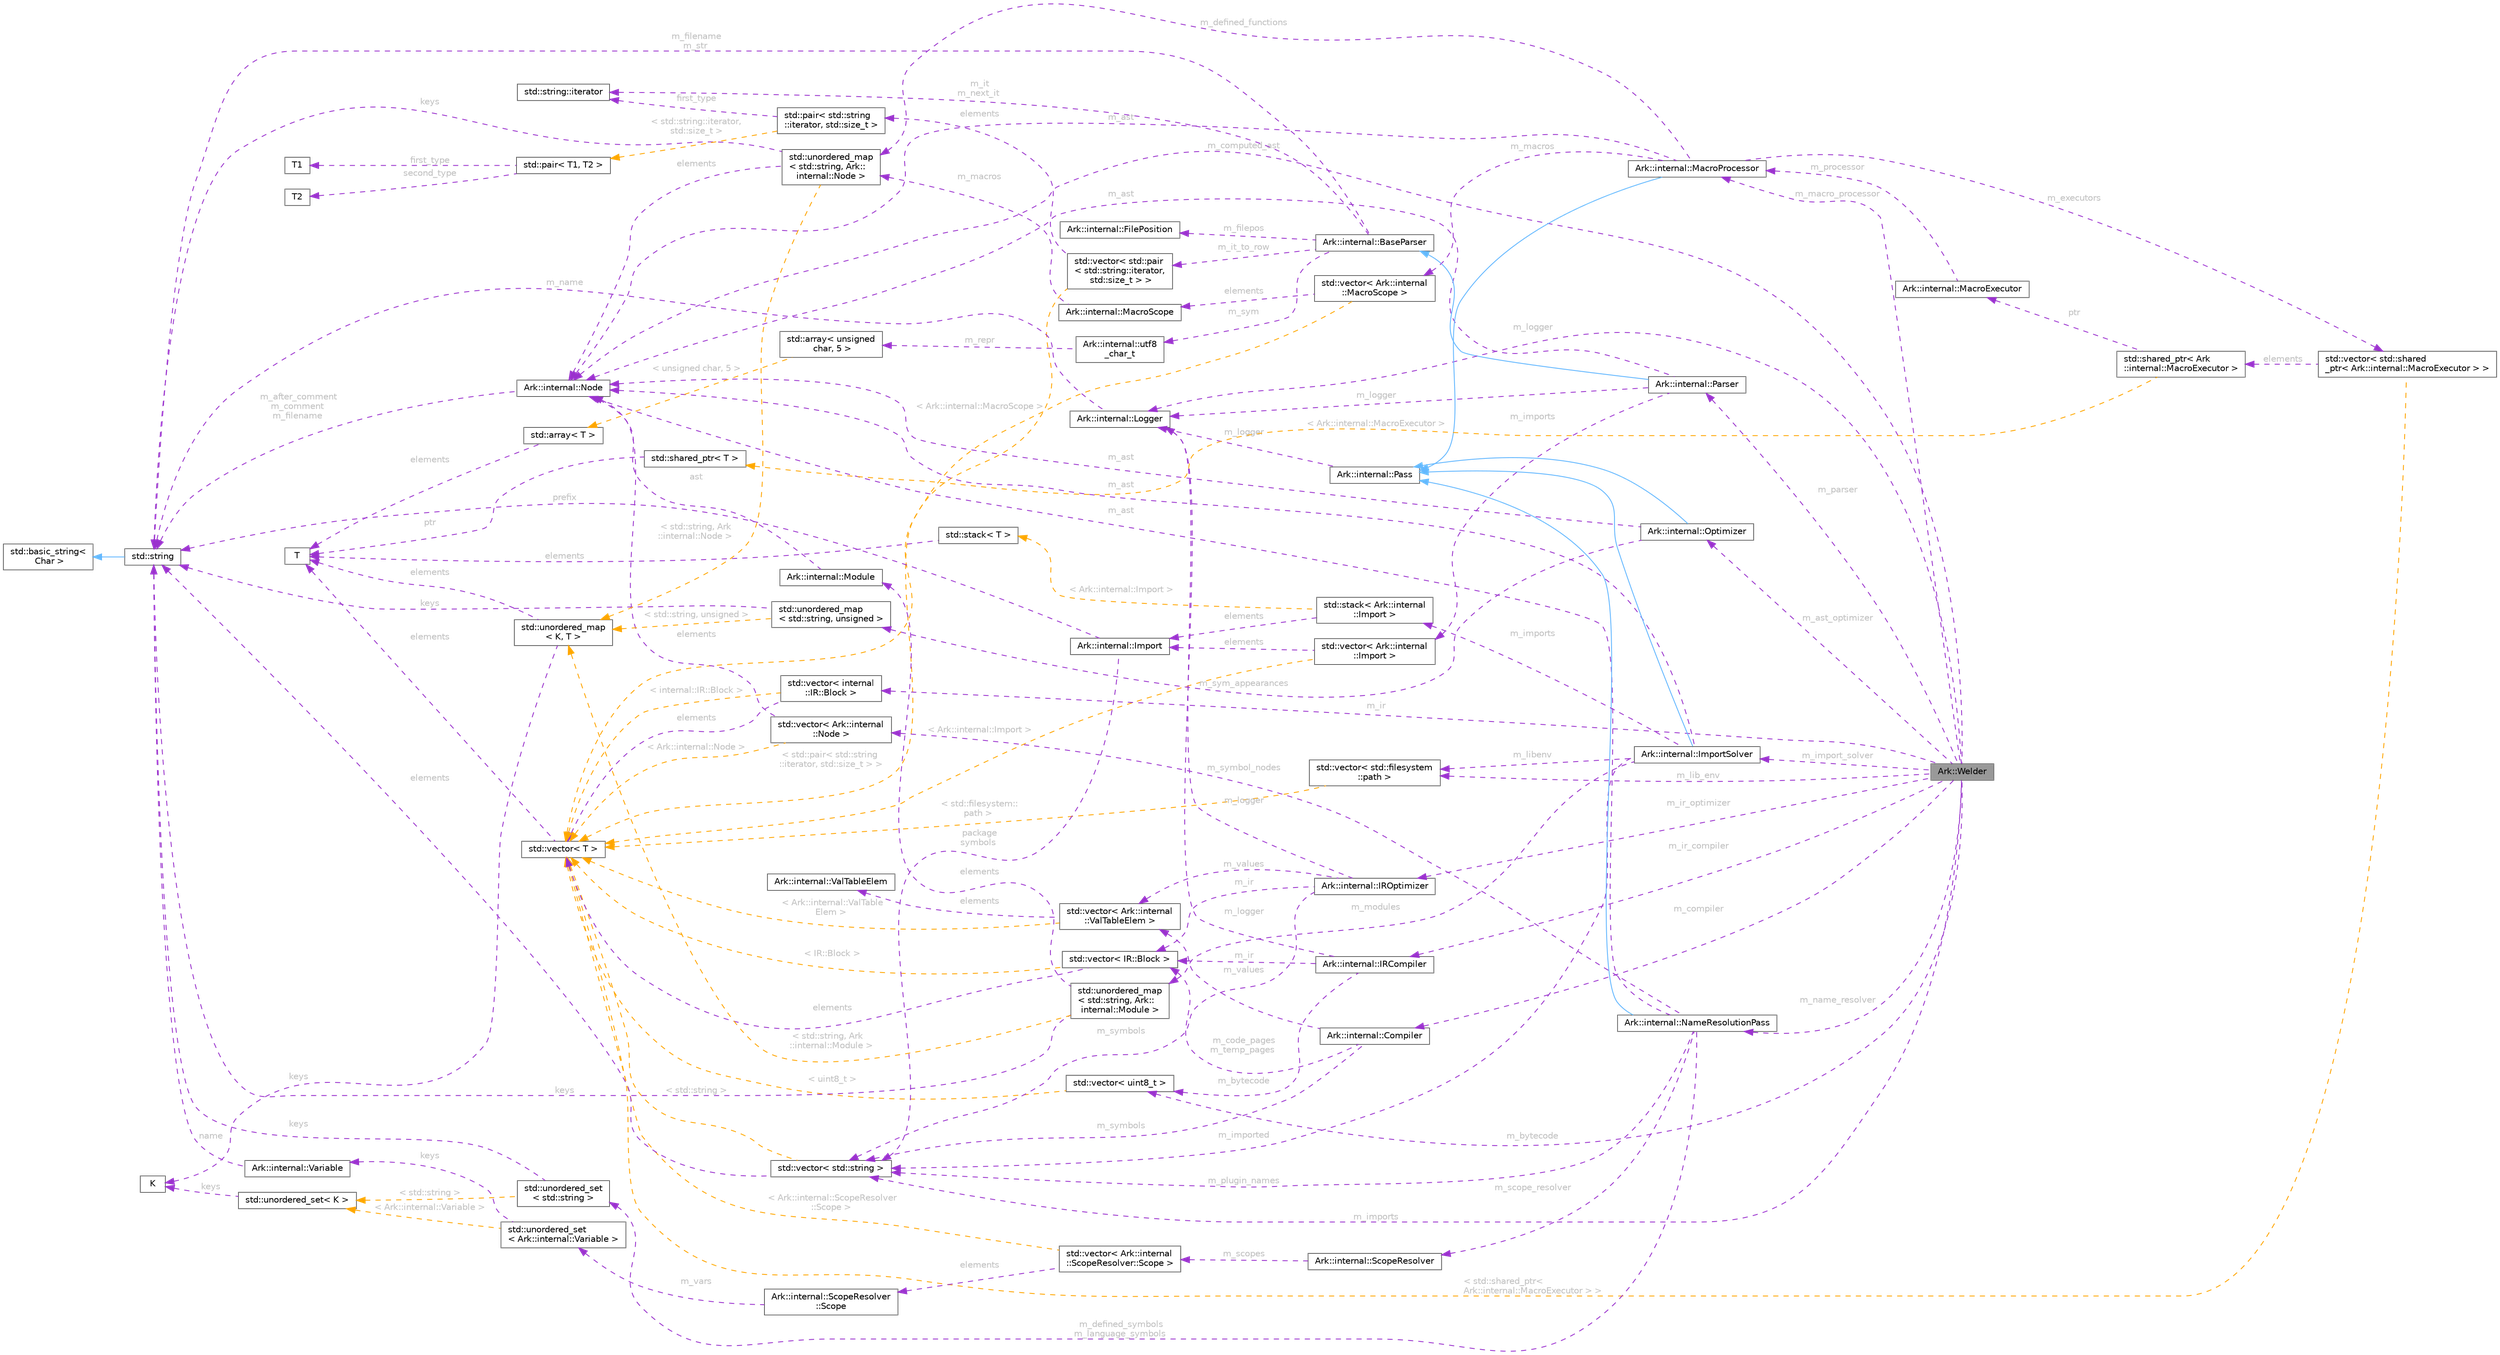 digraph "Ark::Welder"
{
 // INTERACTIVE_SVG=YES
 // LATEX_PDF_SIZE
  bgcolor="transparent";
  edge [fontname=Helvetica,fontsize=10,labelfontname=Helvetica,labelfontsize=10];
  node [fontname=Helvetica,fontsize=10,shape=box,height=0.2,width=0.4];
  rankdir="LR";
  Node1 [id="Node000001",label="Ark::Welder",height=0.2,width=0.4,color="gray40", fillcolor="grey60", style="filled", fontcolor="black",tooltip="The welder joins all the compiler passes."];
  Node2 -> Node1 [id="edge1_Node000001_Node000002",dir="back",color="darkorchid3",style="dashed",tooltip=" ",label=" m_lib_env",fontcolor="grey" ];
  Node2 [id="Node000002",label="std::vector\< std::filesystem\l::path \>",height=0.2,width=0.4,color="gray40", fillcolor="white", style="filled",tooltip=" "];
  Node3 -> Node2 [id="edge2_Node000002_Node000003",dir="back",color="orange",style="dashed",tooltip=" ",label=" \< std::filesystem::\lpath \>",fontcolor="grey" ];
  Node3 [id="Node000003",label="std::vector\< T \>",height=0.2,width=0.4,color="gray40", fillcolor="white", style="filled",tooltip=" "];
  Node4 -> Node3 [id="edge3_Node000003_Node000004",dir="back",color="darkorchid3",style="dashed",tooltip=" ",label=" elements",fontcolor="grey" ];
  Node4 [id="Node000004",label="T",height=0.2,width=0.4,color="gray40", fillcolor="white", style="filled",tooltip=" "];
  Node5 -> Node1 [id="edge4_Node000001_Node000005",dir="back",color="darkorchid3",style="dashed",tooltip=" ",label=" m_imports",fontcolor="grey" ];
  Node5 [id="Node000005",label="std::vector\< std::string \>",height=0.2,width=0.4,color="gray40", fillcolor="white", style="filled",tooltip=" "];
  Node6 -> Node5 [id="edge5_Node000005_Node000006",dir="back",color="darkorchid3",style="dashed",tooltip=" ",label=" elements",fontcolor="grey" ];
  Node6 [id="Node000006",label="std::string",height=0.2,width=0.4,color="gray40", fillcolor="white", style="filled",tooltip=" "];
  Node7 -> Node6 [id="edge6_Node000006_Node000007",dir="back",color="steelblue1",style="solid",tooltip=" "];
  Node7 [id="Node000007",label="std::basic_string\<\l Char \>",height=0.2,width=0.4,color="gray40", fillcolor="white", style="filled",tooltip=" "];
  Node3 -> Node5 [id="edge7_Node000005_Node000003",dir="back",color="orange",style="dashed",tooltip=" ",label=" \< std::string \>",fontcolor="grey" ];
  Node8 -> Node1 [id="edge8_Node000001_Node000008",dir="back",color="darkorchid3",style="dashed",tooltip=" ",label=" m_ir",fontcolor="grey" ];
  Node8 [id="Node000008",label="std::vector\< internal\l::IR::Block \>",height=0.2,width=0.4,color="gray40", fillcolor="white", style="filled",tooltip=" "];
  Node3 -> Node8 [id="edge9_Node000008_Node000003",dir="back",color="darkorchid3",style="dashed",tooltip=" ",label=" elements",fontcolor="grey" ];
  Node3 -> Node8 [id="edge10_Node000008_Node000003",dir="back",color="orange",style="dashed",tooltip=" ",label=" \< internal::IR::Block \>",fontcolor="grey" ];
  Node9 -> Node1 [id="edge11_Node000001_Node000009",dir="back",color="darkorchid3",style="dashed",tooltip=" ",label=" m_bytecode",fontcolor="grey" ];
  Node9 [id="Node000009",label="std::vector\< uint8_t \>",height=0.2,width=0.4,color="gray40", fillcolor="white", style="filled",tooltip=" "];
  Node3 -> Node9 [id="edge12_Node000009_Node000003",dir="back",color="orange",style="dashed",tooltip=" ",label=" \< uint8_t \>",fontcolor="grey" ];
  Node10 -> Node1 [id="edge13_Node000001_Node000010",dir="back",color="darkorchid3",style="dashed",tooltip=" ",label=" m_computed_ast",fontcolor="grey" ];
  Node10 [id="Node000010",label="Ark::internal::Node",height=0.2,width=0.4,color="gray40", fillcolor="white", style="filled",URL="$dc/d9e/classArk_1_1internal_1_1Node.html",tooltip="A node of an Abstract Syntax Tree for ArkScript."];
  Node6 -> Node10 [id="edge14_Node000010_Node000006",dir="back",color="darkorchid3",style="dashed",tooltip=" ",label=" m_after_comment\nm_comment\nm_filename",fontcolor="grey" ];
  Node11 -> Node1 [id="edge15_Node000001_Node000011",dir="back",color="darkorchid3",style="dashed",tooltip=" ",label=" m_parser",fontcolor="grey" ];
  Node11 [id="Node000011",label="Ark::internal::Parser",height=0.2,width=0.4,color="gray40", fillcolor="white", style="filled",URL="$d9/d0c/classArk_1_1internal_1_1Parser.html",tooltip=" "];
  Node12 -> Node11 [id="edge16_Node000011_Node000012",dir="back",color="steelblue1",style="solid",tooltip=" "];
  Node12 [id="Node000012",label="Ark::internal::BaseParser",height=0.2,width=0.4,color="gray40", fillcolor="white", style="filled",URL="$d8/d00/classArk_1_1internal_1_1BaseParser.html",tooltip=" "];
  Node6 -> Node12 [id="edge17_Node000012_Node000006",dir="back",color="darkorchid3",style="dashed",tooltip=" ",label=" m_filename\nm_str",fontcolor="grey" ];
  Node13 -> Node12 [id="edge18_Node000012_Node000013",dir="back",color="darkorchid3",style="dashed",tooltip=" ",label=" m_it_to_row",fontcolor="grey" ];
  Node13 [id="Node000013",label="std::vector\< std::pair\l\< std::string::iterator,\l std::size_t \> \>",height=0.2,width=0.4,color="gray40", fillcolor="white", style="filled",tooltip=" "];
  Node14 -> Node13 [id="edge19_Node000013_Node000014",dir="back",color="darkorchid3",style="dashed",tooltip=" ",label=" elements",fontcolor="grey" ];
  Node14 [id="Node000014",label="std::pair\< std::string\l::iterator, std::size_t \>",height=0.2,width=0.4,color="gray40", fillcolor="white", style="filled",tooltip=" "];
  Node15 -> Node14 [id="edge20_Node000014_Node000015",dir="back",color="darkorchid3",style="dashed",tooltip=" ",label=" first_type",fontcolor="grey" ];
  Node15 [id="Node000015",label="std::string::iterator",height=0.2,width=0.4,color="gray40", fillcolor="white", style="filled",tooltip=" "];
  Node16 -> Node14 [id="edge21_Node000014_Node000016",dir="back",color="orange",style="dashed",tooltip=" ",label=" \< std::string::iterator,\l std::size_t \>",fontcolor="grey" ];
  Node16 [id="Node000016",label="std::pair\< T1, T2 \>",height=0.2,width=0.4,color="gray40", fillcolor="white", style="filled",tooltip=" "];
  Node17 -> Node16 [id="edge22_Node000016_Node000017",dir="back",color="darkorchid3",style="dashed",tooltip=" ",label=" first_type",fontcolor="grey" ];
  Node17 [id="Node000017",label="T1",height=0.2,width=0.4,color="gray40", fillcolor="white", style="filled",tooltip=" "];
  Node18 -> Node16 [id="edge23_Node000016_Node000018",dir="back",color="darkorchid3",style="dashed",tooltip=" ",label=" second_type",fontcolor="grey" ];
  Node18 [id="Node000018",label="T2",height=0.2,width=0.4,color="gray40", fillcolor="white", style="filled",tooltip=" "];
  Node3 -> Node13 [id="edge24_Node000013_Node000003",dir="back",color="orange",style="dashed",tooltip=" ",label=" \< std::pair\< std::string\l::iterator, std::size_t \> \>",fontcolor="grey" ];
  Node15 -> Node12 [id="edge25_Node000012_Node000015",dir="back",color="darkorchid3",style="dashed",tooltip=" ",label=" m_it\nm_next_it",fontcolor="grey" ];
  Node19 -> Node12 [id="edge26_Node000012_Node000019",dir="back",color="darkorchid3",style="dashed",tooltip=" ",label=" m_sym",fontcolor="grey" ];
  Node19 [id="Node000019",label="Ark::internal::utf8\l_char_t",height=0.2,width=0.4,color="gray40", fillcolor="white", style="filled",URL="$df/d83/classArk_1_1internal_1_1utf8__char__t.html",tooltip=" "];
  Node20 -> Node19 [id="edge27_Node000019_Node000020",dir="back",color="darkorchid3",style="dashed",tooltip=" ",label=" m_repr",fontcolor="grey" ];
  Node20 [id="Node000020",label="std::array\< unsigned\l char, 5 \>",height=0.2,width=0.4,color="gray40", fillcolor="white", style="filled",tooltip=" "];
  Node21 -> Node20 [id="edge28_Node000020_Node000021",dir="back",color="orange",style="dashed",tooltip=" ",label=" \< unsigned char, 5 \>",fontcolor="grey" ];
  Node21 [id="Node000021",label="std::array\< T \>",height=0.2,width=0.4,color="gray40", fillcolor="white", style="filled",tooltip=" "];
  Node4 -> Node21 [id="edge29_Node000021_Node000004",dir="back",color="darkorchid3",style="dashed",tooltip=" ",label=" elements",fontcolor="grey" ];
  Node22 -> Node12 [id="edge30_Node000012_Node000022",dir="back",color="darkorchid3",style="dashed",tooltip=" ",label=" m_filepos",fontcolor="grey" ];
  Node22 [id="Node000022",label="Ark::internal::FilePosition",height=0.2,width=0.4,color="gray40", fillcolor="white", style="filled",URL="$dd/d0e/structArk_1_1internal_1_1FilePosition.html",tooltip="Describe a position in a given file ; handled by the BaseParser."];
  Node23 -> Node11 [id="edge31_Node000011_Node000023",dir="back",color="darkorchid3",style="dashed",tooltip=" ",label=" m_logger",fontcolor="grey" ];
  Node23 [id="Node000023",label="Ark::internal::Logger",height=0.2,width=0.4,color="gray40", fillcolor="white", style="filled",URL="$d6/d2f/classArk_1_1internal_1_1Logger.html",tooltip=" "];
  Node6 -> Node23 [id="edge32_Node000023_Node000006",dir="back",color="darkorchid3",style="dashed",tooltip=" ",label=" m_name",fontcolor="grey" ];
  Node10 -> Node11 [id="edge33_Node000011_Node000010",dir="back",color="darkorchid3",style="dashed",tooltip=" ",label=" m_ast",fontcolor="grey" ];
  Node24 -> Node11 [id="edge34_Node000011_Node000024",dir="back",color="darkorchid3",style="dashed",tooltip=" ",label=" m_imports",fontcolor="grey" ];
  Node24 [id="Node000024",label="std::vector\< Ark::internal\l::Import \>",height=0.2,width=0.4,color="gray40", fillcolor="white", style="filled",tooltip=" "];
  Node25 -> Node24 [id="edge35_Node000024_Node000025",dir="back",color="darkorchid3",style="dashed",tooltip=" ",label=" elements",fontcolor="grey" ];
  Node25 [id="Node000025",label="Ark::internal::Import",height=0.2,width=0.4,color="gray40", fillcolor="white", style="filled",URL="$da/d03/structArk_1_1internal_1_1Import.html",tooltip=" "];
  Node6 -> Node25 [id="edge36_Node000025_Node000006",dir="back",color="darkorchid3",style="dashed",tooltip=" ",label=" prefix",fontcolor="grey" ];
  Node5 -> Node25 [id="edge37_Node000025_Node000005",dir="back",color="darkorchid3",style="dashed",tooltip=" ",label=" package\nsymbols",fontcolor="grey" ];
  Node3 -> Node24 [id="edge38_Node000024_Node000003",dir="back",color="orange",style="dashed",tooltip=" ",label=" \< Ark::internal::Import \>",fontcolor="grey" ];
  Node26 -> Node1 [id="edge39_Node000001_Node000026",dir="back",color="darkorchid3",style="dashed",tooltip=" ",label=" m_import_solver",fontcolor="grey" ];
  Node26 [id="Node000026",label="Ark::internal::ImportSolver",height=0.2,width=0.4,color="gray40", fillcolor="white", style="filled",URL="$d2/d90/classArk_1_1internal_1_1ImportSolver.html",tooltip=" "];
  Node27 -> Node26 [id="edge40_Node000026_Node000027",dir="back",color="steelblue1",style="solid",tooltip=" "];
  Node27 [id="Node000027",label="Ark::internal::Pass",height=0.2,width=0.4,color="gray40", fillcolor="white", style="filled",URL="$da/d7b/classArk_1_1internal_1_1Pass.html",tooltip="An interface to describe compiler passes."];
  Node23 -> Node27 [id="edge41_Node000027_Node000023",dir="back",color="darkorchid3",style="dashed",tooltip=" ",label=" m_logger",fontcolor="grey" ];
  Node2 -> Node26 [id="edge42_Node000026_Node000002",dir="back",color="darkorchid3",style="dashed",tooltip=" ",label=" m_libenv",fontcolor="grey" ];
  Node10 -> Node26 [id="edge43_Node000026_Node000010",dir="back",color="darkorchid3",style="dashed",tooltip=" ",label=" m_ast",fontcolor="grey" ];
  Node28 -> Node26 [id="edge44_Node000026_Node000028",dir="back",color="darkorchid3",style="dashed",tooltip=" ",label=" m_imports",fontcolor="grey" ];
  Node28 [id="Node000028",label="std::stack\< Ark::internal\l::Import \>",height=0.2,width=0.4,color="gray40", fillcolor="white", style="filled",tooltip=" "];
  Node25 -> Node28 [id="edge45_Node000028_Node000025",dir="back",color="darkorchid3",style="dashed",tooltip=" ",label=" elements",fontcolor="grey" ];
  Node29 -> Node28 [id="edge46_Node000028_Node000029",dir="back",color="orange",style="dashed",tooltip=" ",label=" \< Ark::internal::Import \>",fontcolor="grey" ];
  Node29 [id="Node000029",label="std::stack\< T \>",height=0.2,width=0.4,color="gray40", fillcolor="white", style="filled",tooltip=" "];
  Node4 -> Node29 [id="edge47_Node000029_Node000004",dir="back",color="darkorchid3",style="dashed",tooltip=" ",label=" elements",fontcolor="grey" ];
  Node30 -> Node26 [id="edge48_Node000026_Node000030",dir="back",color="darkorchid3",style="dashed",tooltip=" ",label=" m_modules",fontcolor="grey" ];
  Node30 [id="Node000030",label="std::unordered_map\l\< std::string, Ark::\linternal::Module \>",height=0.2,width=0.4,color="gray40", fillcolor="white", style="filled",tooltip=" "];
  Node6 -> Node30 [id="edge49_Node000030_Node000006",dir="back",color="darkorchid3",style="dashed",tooltip=" ",label=" keys",fontcolor="grey" ];
  Node31 -> Node30 [id="edge50_Node000030_Node000031",dir="back",color="darkorchid3",style="dashed",tooltip=" ",label=" elements",fontcolor="grey" ];
  Node31 [id="Node000031",label="Ark::internal::Module",height=0.2,width=0.4,color="gray40", fillcolor="white", style="filled",URL="$d6/d3c/structArk_1_1internal_1_1Module.html",tooltip=" "];
  Node10 -> Node31 [id="edge51_Node000031_Node000010",dir="back",color="darkorchid3",style="dashed",tooltip=" ",label=" ast",fontcolor="grey" ];
  Node32 -> Node30 [id="edge52_Node000030_Node000032",dir="back",color="orange",style="dashed",tooltip=" ",label=" \< std::string, Ark\l::internal::Module \>",fontcolor="grey" ];
  Node32 [id="Node000032",label="std::unordered_map\l\< K, T \>",height=0.2,width=0.4,color="gray40", fillcolor="white", style="filled",tooltip=" "];
  Node33 -> Node32 [id="edge53_Node000032_Node000033",dir="back",color="darkorchid3",style="dashed",tooltip=" ",label=" keys",fontcolor="grey" ];
  Node33 [id="Node000033",label="K",height=0.2,width=0.4,color="gray40", fillcolor="white", style="filled",tooltip=" "];
  Node4 -> Node32 [id="edge54_Node000032_Node000004",dir="back",color="darkorchid3",style="dashed",tooltip=" ",label=" elements",fontcolor="grey" ];
  Node5 -> Node26 [id="edge55_Node000026_Node000005",dir="back",color="darkorchid3",style="dashed",tooltip=" ",label=" m_imported",fontcolor="grey" ];
  Node34 -> Node1 [id="edge56_Node000001_Node000034",dir="back",color="darkorchid3",style="dashed",tooltip=" ",label=" m_macro_processor",fontcolor="grey" ];
  Node34 [id="Node000034",label="Ark::internal::MacroProcessor",height=0.2,width=0.4,color="gray40", fillcolor="white", style="filled",URL="$d5/db5/classArk_1_1internal_1_1MacroProcessor.html",tooltip="The class handling the macros definitions and calls, given an AST."];
  Node27 -> Node34 [id="edge57_Node000034_Node000027",dir="back",color="steelblue1",style="solid",tooltip=" "];
  Node10 -> Node34 [id="edge58_Node000034_Node000010",dir="back",color="darkorchid3",style="dashed",tooltip=" ",label=" m_ast",fontcolor="grey" ];
  Node35 -> Node34 [id="edge59_Node000034_Node000035",dir="back",color="darkorchid3",style="dashed",tooltip=" ",label=" m_macros",fontcolor="grey" ];
  Node35 [id="Node000035",label="std::vector\< Ark::internal\l::MacroScope \>",height=0.2,width=0.4,color="gray40", fillcolor="white", style="filled",tooltip=" "];
  Node36 -> Node35 [id="edge60_Node000035_Node000036",dir="back",color="darkorchid3",style="dashed",tooltip=" ",label=" elements",fontcolor="grey" ];
  Node36 [id="Node000036",label="Ark::internal::MacroScope",height=0.2,width=0.4,color="gray40", fillcolor="white", style="filled",URL="$d6/d42/classArk_1_1internal_1_1MacroScope.html",tooltip=" "];
  Node37 -> Node36 [id="edge61_Node000036_Node000037",dir="back",color="darkorchid3",style="dashed",tooltip=" ",label=" m_macros",fontcolor="grey" ];
  Node37 [id="Node000037",label="std::unordered_map\l\< std::string, Ark::\linternal::Node \>",height=0.2,width=0.4,color="gray40", fillcolor="white", style="filled",tooltip=" "];
  Node6 -> Node37 [id="edge62_Node000037_Node000006",dir="back",color="darkorchid3",style="dashed",tooltip=" ",label=" keys",fontcolor="grey" ];
  Node10 -> Node37 [id="edge63_Node000037_Node000010",dir="back",color="darkorchid3",style="dashed",tooltip=" ",label=" elements",fontcolor="grey" ];
  Node32 -> Node37 [id="edge64_Node000037_Node000032",dir="back",color="orange",style="dashed",tooltip=" ",label=" \< std::string, Ark\l::internal::Node \>",fontcolor="grey" ];
  Node3 -> Node35 [id="edge65_Node000035_Node000003",dir="back",color="orange",style="dashed",tooltip=" ",label=" \< Ark::internal::MacroScope \>",fontcolor="grey" ];
  Node38 -> Node34 [id="edge66_Node000034_Node000038",dir="back",color="darkorchid3",style="dashed",tooltip=" ",label=" m_executors",fontcolor="grey" ];
  Node38 [id="Node000038",label="std::vector\< std::shared\l_ptr\< Ark::internal::MacroExecutor \> \>",height=0.2,width=0.4,color="gray40", fillcolor="white", style="filled",tooltip=" "];
  Node39 -> Node38 [id="edge67_Node000038_Node000039",dir="back",color="darkorchid3",style="dashed",tooltip=" ",label=" elements",fontcolor="grey" ];
  Node39 [id="Node000039",label="std::shared_ptr\< Ark\l::internal::MacroExecutor \>",height=0.2,width=0.4,color="gray40", fillcolor="white", style="filled",tooltip=" "];
  Node40 -> Node39 [id="edge68_Node000039_Node000040",dir="back",color="darkorchid3",style="dashed",tooltip=" ",label=" ptr",fontcolor="grey" ];
  Node40 [id="Node000040",label="Ark::internal::MacroExecutor",height=0.2,width=0.4,color="gray40", fillcolor="white", style="filled",URL="$d5/d8f/classArk_1_1internal_1_1MacroExecutor.html",tooltip="A class that applies macros in a Node."];
  Node34 -> Node40 [id="edge69_Node000040_Node000034",dir="back",color="darkorchid3",style="dashed",tooltip=" ",label=" m_processor",fontcolor="grey" ];
  Node41 -> Node39 [id="edge70_Node000039_Node000041",dir="back",color="orange",style="dashed",tooltip=" ",label=" \< Ark::internal::MacroExecutor \>",fontcolor="grey" ];
  Node41 [id="Node000041",label="std::shared_ptr\< T \>",height=0.2,width=0.4,color="gray40", fillcolor="white", style="filled",tooltip=" "];
  Node4 -> Node41 [id="edge71_Node000041_Node000004",dir="back",color="darkorchid3",style="dashed",tooltip=" ",label=" ptr",fontcolor="grey" ];
  Node3 -> Node38 [id="edge72_Node000038_Node000003",dir="back",color="orange",style="dashed",tooltip=" ",label=" \< std::shared_ptr\<\l Ark::internal::MacroExecutor \> \>",fontcolor="grey" ];
  Node37 -> Node34 [id="edge73_Node000034_Node000037",dir="back",color="darkorchid3",style="dashed",tooltip=" ",label=" m_defined_functions",fontcolor="grey" ];
  Node42 -> Node1 [id="edge74_Node000001_Node000042",dir="back",color="darkorchid3",style="dashed",tooltip=" ",label=" m_ast_optimizer",fontcolor="grey" ];
  Node42 [id="Node000042",label="Ark::internal::Optimizer",height=0.2,width=0.4,color="gray40", fillcolor="white", style="filled",URL="$d7/da8/classArk_1_1internal_1_1Optimizer.html",tooltip="The ArkScript AST optimizer."];
  Node27 -> Node42 [id="edge75_Node000042_Node000027",dir="back",color="steelblue1",style="solid",tooltip=" "];
  Node10 -> Node42 [id="edge76_Node000042_Node000010",dir="back",color="darkorchid3",style="dashed",tooltip=" ",label=" m_ast",fontcolor="grey" ];
  Node43 -> Node42 [id="edge77_Node000042_Node000043",dir="back",color="darkorchid3",style="dashed",tooltip=" ",label=" m_sym_appearances",fontcolor="grey" ];
  Node43 [id="Node000043",label="std::unordered_map\l\< std::string, unsigned \>",height=0.2,width=0.4,color="gray40", fillcolor="white", style="filled",tooltip=" "];
  Node6 -> Node43 [id="edge78_Node000043_Node000006",dir="back",color="darkorchid3",style="dashed",tooltip=" ",label=" keys",fontcolor="grey" ];
  Node32 -> Node43 [id="edge79_Node000043_Node000032",dir="back",color="orange",style="dashed",tooltip=" ",label=" \< std::string, unsigned \>",fontcolor="grey" ];
  Node44 -> Node1 [id="edge80_Node000001_Node000044",dir="back",color="darkorchid3",style="dashed",tooltip=" ",label=" m_name_resolver",fontcolor="grey" ];
  Node44 [id="Node000044",label="Ark::internal::NameResolutionPass",height=0.2,width=0.4,color="gray40", fillcolor="white", style="filled",URL="$d7/db8/classArk_1_1internal_1_1NameResolutionPass.html",tooltip=" "];
  Node27 -> Node44 [id="edge81_Node000044_Node000027",dir="back",color="steelblue1",style="solid",tooltip=" "];
  Node10 -> Node44 [id="edge82_Node000044_Node000010",dir="back",color="darkorchid3",style="dashed",tooltip=" ",label=" m_ast",fontcolor="grey" ];
  Node45 -> Node44 [id="edge83_Node000044_Node000045",dir="back",color="darkorchid3",style="dashed",tooltip=" ",label=" m_defined_symbols\nm_language_symbols",fontcolor="grey" ];
  Node45 [id="Node000045",label="std::unordered_set\l\< std::string \>",height=0.2,width=0.4,color="gray40", fillcolor="white", style="filled",tooltip=" "];
  Node6 -> Node45 [id="edge84_Node000045_Node000006",dir="back",color="darkorchid3",style="dashed",tooltip=" ",label=" keys",fontcolor="grey" ];
  Node46 -> Node45 [id="edge85_Node000045_Node000046",dir="back",color="orange",style="dashed",tooltip=" ",label=" \< std::string \>",fontcolor="grey" ];
  Node46 [id="Node000046",label="std::unordered_set\< K \>",height=0.2,width=0.4,color="gray40", fillcolor="white", style="filled",tooltip=" "];
  Node33 -> Node46 [id="edge86_Node000046_Node000033",dir="back",color="darkorchid3",style="dashed",tooltip=" ",label=" keys",fontcolor="grey" ];
  Node47 -> Node44 [id="edge87_Node000044_Node000047",dir="back",color="darkorchid3",style="dashed",tooltip=" ",label=" m_symbol_nodes",fontcolor="grey" ];
  Node47 [id="Node000047",label="std::vector\< Ark::internal\l::Node \>",height=0.2,width=0.4,color="gray40", fillcolor="white", style="filled",tooltip=" "];
  Node10 -> Node47 [id="edge88_Node000047_Node000010",dir="back",color="darkorchid3",style="dashed",tooltip=" ",label=" elements",fontcolor="grey" ];
  Node3 -> Node47 [id="edge89_Node000047_Node000003",dir="back",color="orange",style="dashed",tooltip=" ",label=" \< Ark::internal::Node \>",fontcolor="grey" ];
  Node5 -> Node44 [id="edge90_Node000044_Node000005",dir="back",color="darkorchid3",style="dashed",tooltip=" ",label=" m_plugin_names",fontcolor="grey" ];
  Node48 -> Node44 [id="edge91_Node000044_Node000048",dir="back",color="darkorchid3",style="dashed",tooltip=" ",label=" m_scope_resolver",fontcolor="grey" ];
  Node48 [id="Node000048",label="Ark::internal::ScopeResolver",height=0.2,width=0.4,color="gray40", fillcolor="white", style="filled",URL="$dd/d92/classArk_1_1internal_1_1ScopeResolver.html",tooltip=" "];
  Node49 -> Node48 [id="edge92_Node000048_Node000049",dir="back",color="darkorchid3",style="dashed",tooltip=" ",label=" m_scopes",fontcolor="grey" ];
  Node49 [id="Node000049",label="std::vector\< Ark::internal\l::ScopeResolver::Scope \>",height=0.2,width=0.4,color="gray40", fillcolor="white", style="filled",tooltip=" "];
  Node50 -> Node49 [id="edge93_Node000049_Node000050",dir="back",color="darkorchid3",style="dashed",tooltip=" ",label=" elements",fontcolor="grey" ];
  Node50 [id="Node000050",label="Ark::internal::ScopeResolver\l::Scope",height=0.2,width=0.4,color="gray40", fillcolor="white", style="filled",URL="$df/d51/classArk_1_1internal_1_1ScopeResolver_1_1Scope.html",tooltip=" "];
  Node51 -> Node50 [id="edge94_Node000050_Node000051",dir="back",color="darkorchid3",style="dashed",tooltip=" ",label=" m_vars",fontcolor="grey" ];
  Node51 [id="Node000051",label="std::unordered_set\l\< Ark::internal::Variable \>",height=0.2,width=0.4,color="gray40", fillcolor="white", style="filled",tooltip=" "];
  Node52 -> Node51 [id="edge95_Node000051_Node000052",dir="back",color="darkorchid3",style="dashed",tooltip=" ",label=" keys",fontcolor="grey" ];
  Node52 [id="Node000052",label="Ark::internal::Variable",height=0.2,width=0.4,color="gray40", fillcolor="white", style="filled",URL="$df/da2/structArk_1_1internal_1_1Variable.html",tooltip=" "];
  Node6 -> Node52 [id="edge96_Node000052_Node000006",dir="back",color="darkorchid3",style="dashed",tooltip=" ",label=" name",fontcolor="grey" ];
  Node46 -> Node51 [id="edge97_Node000051_Node000046",dir="back",color="orange",style="dashed",tooltip=" ",label=" \< Ark::internal::Variable \>",fontcolor="grey" ];
  Node3 -> Node49 [id="edge98_Node000049_Node000003",dir="back",color="orange",style="dashed",tooltip=" ",label=" \< Ark::internal::ScopeResolver\l::Scope \>",fontcolor="grey" ];
  Node23 -> Node1 [id="edge99_Node000001_Node000023",dir="back",color="darkorchid3",style="dashed",tooltip=" ",label=" m_logger",fontcolor="grey" ];
  Node53 -> Node1 [id="edge100_Node000001_Node000053",dir="back",color="darkorchid3",style="dashed",tooltip=" ",label=" m_ir_optimizer",fontcolor="grey" ];
  Node53 [id="Node000053",label="Ark::internal::IROptimizer",height=0.2,width=0.4,color="gray40", fillcolor="white", style="filled",URL="$da/d85/classArk_1_1internal_1_1IROptimizer.html",tooltip=" "];
  Node23 -> Node53 [id="edge101_Node000053_Node000023",dir="back",color="darkorchid3",style="dashed",tooltip=" ",label=" m_logger",fontcolor="grey" ];
  Node54 -> Node53 [id="edge102_Node000053_Node000054",dir="back",color="darkorchid3",style="dashed",tooltip=" ",label=" m_ir",fontcolor="grey" ];
  Node54 [id="Node000054",label="std::vector\< IR::Block \>",height=0.2,width=0.4,color="gray40", fillcolor="white", style="filled",tooltip=" "];
  Node3 -> Node54 [id="edge103_Node000054_Node000003",dir="back",color="darkorchid3",style="dashed",tooltip=" ",label=" elements",fontcolor="grey" ];
  Node3 -> Node54 [id="edge104_Node000054_Node000003",dir="back",color="orange",style="dashed",tooltip=" ",label=" \< IR::Block \>",fontcolor="grey" ];
  Node5 -> Node53 [id="edge105_Node000053_Node000005",dir="back",color="darkorchid3",style="dashed",tooltip=" ",label=" m_symbols",fontcolor="grey" ];
  Node55 -> Node53 [id="edge106_Node000053_Node000055",dir="back",color="darkorchid3",style="dashed",tooltip=" ",label=" m_values",fontcolor="grey" ];
  Node55 [id="Node000055",label="std::vector\< Ark::internal\l::ValTableElem \>",height=0.2,width=0.4,color="gray40", fillcolor="white", style="filled",tooltip=" "];
  Node56 -> Node55 [id="edge107_Node000055_Node000056",dir="back",color="darkorchid3",style="dashed",tooltip=" ",label=" elements",fontcolor="grey" ];
  Node56 [id="Node000056",label="Ark::internal::ValTableElem",height=0.2,width=0.4,color="gray40", fillcolor="white", style="filled",URL="$d8/dc4/structArk_1_1internal_1_1ValTableElem.html",tooltip="A Compiler Value class helper to handle multiple types."];
  Node3 -> Node55 [id="edge108_Node000055_Node000003",dir="back",color="orange",style="dashed",tooltip=" ",label=" \< Ark::internal::ValTable\lElem \>",fontcolor="grey" ];
  Node57 -> Node1 [id="edge109_Node000001_Node000057",dir="back",color="darkorchid3",style="dashed",tooltip=" ",label=" m_ir_compiler",fontcolor="grey" ];
  Node57 [id="Node000057",label="Ark::internal::IRCompiler",height=0.2,width=0.4,color="gray40", fillcolor="white", style="filled",URL="$d0/da1/classArk_1_1internal_1_1IRCompiler.html",tooltip=" "];
  Node23 -> Node57 [id="edge110_Node000057_Node000023",dir="back",color="darkorchid3",style="dashed",tooltip=" ",label=" m_logger",fontcolor="grey" ];
  Node9 -> Node57 [id="edge111_Node000057_Node000009",dir="back",color="darkorchid3",style="dashed",tooltip=" ",label=" m_bytecode",fontcolor="grey" ];
  Node54 -> Node57 [id="edge112_Node000057_Node000054",dir="back",color="darkorchid3",style="dashed",tooltip=" ",label=" m_ir",fontcolor="grey" ];
  Node58 -> Node1 [id="edge113_Node000001_Node000058",dir="back",color="darkorchid3",style="dashed",tooltip=" ",label=" m_compiler",fontcolor="grey" ];
  Node58 [id="Node000058",label="Ark::internal::Compiler",height=0.2,width=0.4,color="gray40", fillcolor="white", style="filled",URL="$db/de9/classArk_1_1internal_1_1Compiler.html",tooltip="The ArkScript bytecode compiler."];
  Node5 -> Node58 [id="edge114_Node000058_Node000005",dir="back",color="darkorchid3",style="dashed",tooltip=" ",label=" m_symbols",fontcolor="grey" ];
  Node55 -> Node58 [id="edge115_Node000058_Node000055",dir="back",color="darkorchid3",style="dashed",tooltip=" ",label=" m_values",fontcolor="grey" ];
  Node54 -> Node58 [id="edge116_Node000058_Node000054",dir="back",color="darkorchid3",style="dashed",tooltip=" ",label=" m_code_pages\nm_temp_pages",fontcolor="grey" ];
}

